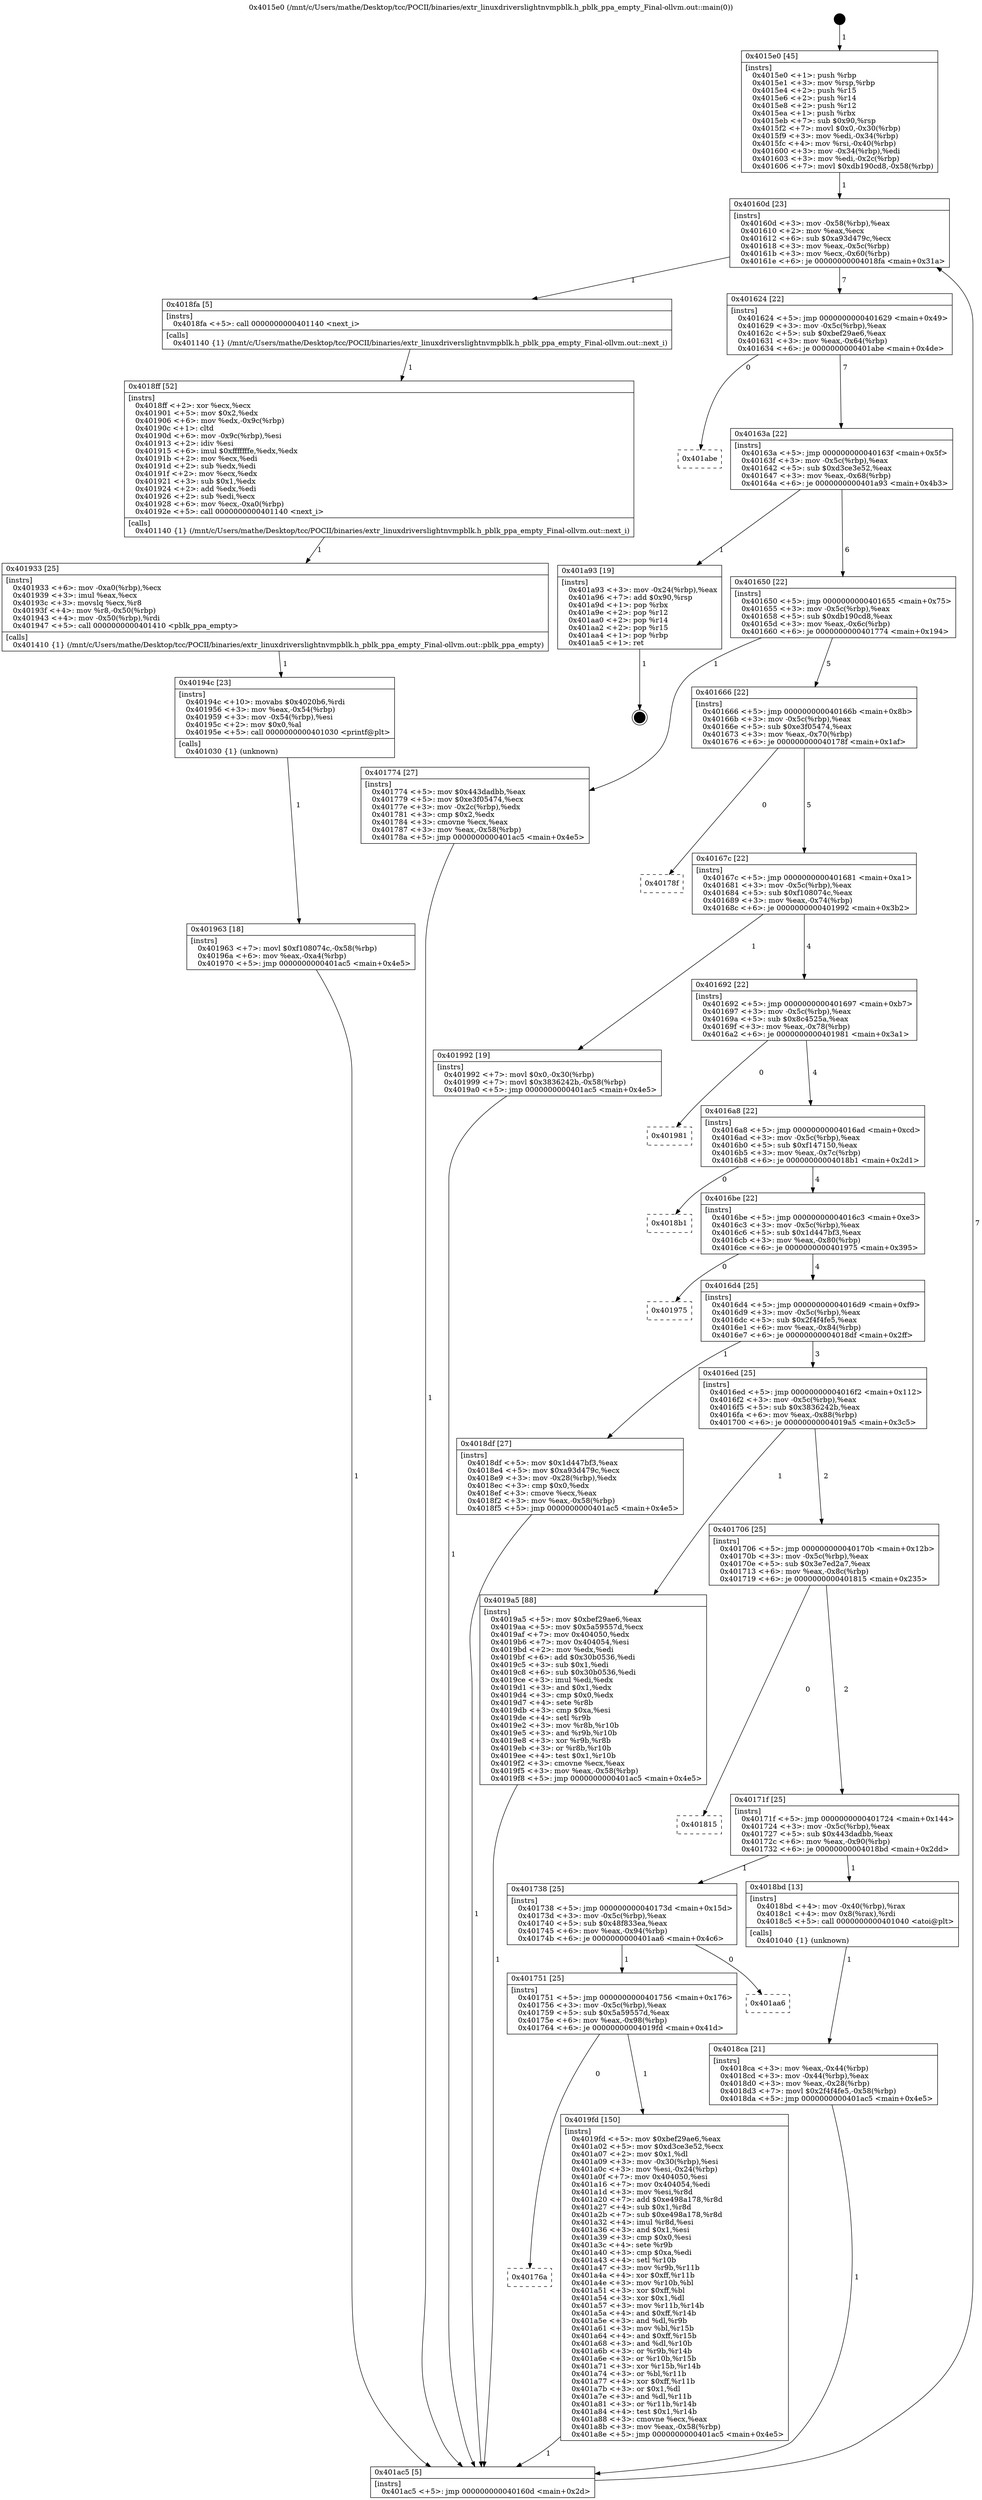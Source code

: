 digraph "0x4015e0" {
  label = "0x4015e0 (/mnt/c/Users/mathe/Desktop/tcc/POCII/binaries/extr_linuxdriverslightnvmpblk.h_pblk_ppa_empty_Final-ollvm.out::main(0))"
  labelloc = "t"
  node[shape=record]

  Entry [label="",width=0.3,height=0.3,shape=circle,fillcolor=black,style=filled]
  "0x40160d" [label="{
     0x40160d [23]\l
     | [instrs]\l
     &nbsp;&nbsp;0x40160d \<+3\>: mov -0x58(%rbp),%eax\l
     &nbsp;&nbsp;0x401610 \<+2\>: mov %eax,%ecx\l
     &nbsp;&nbsp;0x401612 \<+6\>: sub $0xa93d479c,%ecx\l
     &nbsp;&nbsp;0x401618 \<+3\>: mov %eax,-0x5c(%rbp)\l
     &nbsp;&nbsp;0x40161b \<+3\>: mov %ecx,-0x60(%rbp)\l
     &nbsp;&nbsp;0x40161e \<+6\>: je 00000000004018fa \<main+0x31a\>\l
  }"]
  "0x4018fa" [label="{
     0x4018fa [5]\l
     | [instrs]\l
     &nbsp;&nbsp;0x4018fa \<+5\>: call 0000000000401140 \<next_i\>\l
     | [calls]\l
     &nbsp;&nbsp;0x401140 \{1\} (/mnt/c/Users/mathe/Desktop/tcc/POCII/binaries/extr_linuxdriverslightnvmpblk.h_pblk_ppa_empty_Final-ollvm.out::next_i)\l
  }"]
  "0x401624" [label="{
     0x401624 [22]\l
     | [instrs]\l
     &nbsp;&nbsp;0x401624 \<+5\>: jmp 0000000000401629 \<main+0x49\>\l
     &nbsp;&nbsp;0x401629 \<+3\>: mov -0x5c(%rbp),%eax\l
     &nbsp;&nbsp;0x40162c \<+5\>: sub $0xbef29ae6,%eax\l
     &nbsp;&nbsp;0x401631 \<+3\>: mov %eax,-0x64(%rbp)\l
     &nbsp;&nbsp;0x401634 \<+6\>: je 0000000000401abe \<main+0x4de\>\l
  }"]
  Exit [label="",width=0.3,height=0.3,shape=circle,fillcolor=black,style=filled,peripheries=2]
  "0x401abe" [label="{
     0x401abe\l
  }", style=dashed]
  "0x40163a" [label="{
     0x40163a [22]\l
     | [instrs]\l
     &nbsp;&nbsp;0x40163a \<+5\>: jmp 000000000040163f \<main+0x5f\>\l
     &nbsp;&nbsp;0x40163f \<+3\>: mov -0x5c(%rbp),%eax\l
     &nbsp;&nbsp;0x401642 \<+5\>: sub $0xd3ce3e52,%eax\l
     &nbsp;&nbsp;0x401647 \<+3\>: mov %eax,-0x68(%rbp)\l
     &nbsp;&nbsp;0x40164a \<+6\>: je 0000000000401a93 \<main+0x4b3\>\l
  }"]
  "0x40176a" [label="{
     0x40176a\l
  }", style=dashed]
  "0x401a93" [label="{
     0x401a93 [19]\l
     | [instrs]\l
     &nbsp;&nbsp;0x401a93 \<+3\>: mov -0x24(%rbp),%eax\l
     &nbsp;&nbsp;0x401a96 \<+7\>: add $0x90,%rsp\l
     &nbsp;&nbsp;0x401a9d \<+1\>: pop %rbx\l
     &nbsp;&nbsp;0x401a9e \<+2\>: pop %r12\l
     &nbsp;&nbsp;0x401aa0 \<+2\>: pop %r14\l
     &nbsp;&nbsp;0x401aa2 \<+2\>: pop %r15\l
     &nbsp;&nbsp;0x401aa4 \<+1\>: pop %rbp\l
     &nbsp;&nbsp;0x401aa5 \<+1\>: ret\l
  }"]
  "0x401650" [label="{
     0x401650 [22]\l
     | [instrs]\l
     &nbsp;&nbsp;0x401650 \<+5\>: jmp 0000000000401655 \<main+0x75\>\l
     &nbsp;&nbsp;0x401655 \<+3\>: mov -0x5c(%rbp),%eax\l
     &nbsp;&nbsp;0x401658 \<+5\>: sub $0xdb190cd8,%eax\l
     &nbsp;&nbsp;0x40165d \<+3\>: mov %eax,-0x6c(%rbp)\l
     &nbsp;&nbsp;0x401660 \<+6\>: je 0000000000401774 \<main+0x194\>\l
  }"]
  "0x4019fd" [label="{
     0x4019fd [150]\l
     | [instrs]\l
     &nbsp;&nbsp;0x4019fd \<+5\>: mov $0xbef29ae6,%eax\l
     &nbsp;&nbsp;0x401a02 \<+5\>: mov $0xd3ce3e52,%ecx\l
     &nbsp;&nbsp;0x401a07 \<+2\>: mov $0x1,%dl\l
     &nbsp;&nbsp;0x401a09 \<+3\>: mov -0x30(%rbp),%esi\l
     &nbsp;&nbsp;0x401a0c \<+3\>: mov %esi,-0x24(%rbp)\l
     &nbsp;&nbsp;0x401a0f \<+7\>: mov 0x404050,%esi\l
     &nbsp;&nbsp;0x401a16 \<+7\>: mov 0x404054,%edi\l
     &nbsp;&nbsp;0x401a1d \<+3\>: mov %esi,%r8d\l
     &nbsp;&nbsp;0x401a20 \<+7\>: add $0xe498a178,%r8d\l
     &nbsp;&nbsp;0x401a27 \<+4\>: sub $0x1,%r8d\l
     &nbsp;&nbsp;0x401a2b \<+7\>: sub $0xe498a178,%r8d\l
     &nbsp;&nbsp;0x401a32 \<+4\>: imul %r8d,%esi\l
     &nbsp;&nbsp;0x401a36 \<+3\>: and $0x1,%esi\l
     &nbsp;&nbsp;0x401a39 \<+3\>: cmp $0x0,%esi\l
     &nbsp;&nbsp;0x401a3c \<+4\>: sete %r9b\l
     &nbsp;&nbsp;0x401a40 \<+3\>: cmp $0xa,%edi\l
     &nbsp;&nbsp;0x401a43 \<+4\>: setl %r10b\l
     &nbsp;&nbsp;0x401a47 \<+3\>: mov %r9b,%r11b\l
     &nbsp;&nbsp;0x401a4a \<+4\>: xor $0xff,%r11b\l
     &nbsp;&nbsp;0x401a4e \<+3\>: mov %r10b,%bl\l
     &nbsp;&nbsp;0x401a51 \<+3\>: xor $0xff,%bl\l
     &nbsp;&nbsp;0x401a54 \<+3\>: xor $0x1,%dl\l
     &nbsp;&nbsp;0x401a57 \<+3\>: mov %r11b,%r14b\l
     &nbsp;&nbsp;0x401a5a \<+4\>: and $0xff,%r14b\l
     &nbsp;&nbsp;0x401a5e \<+3\>: and %dl,%r9b\l
     &nbsp;&nbsp;0x401a61 \<+3\>: mov %bl,%r15b\l
     &nbsp;&nbsp;0x401a64 \<+4\>: and $0xff,%r15b\l
     &nbsp;&nbsp;0x401a68 \<+3\>: and %dl,%r10b\l
     &nbsp;&nbsp;0x401a6b \<+3\>: or %r9b,%r14b\l
     &nbsp;&nbsp;0x401a6e \<+3\>: or %r10b,%r15b\l
     &nbsp;&nbsp;0x401a71 \<+3\>: xor %r15b,%r14b\l
     &nbsp;&nbsp;0x401a74 \<+3\>: or %bl,%r11b\l
     &nbsp;&nbsp;0x401a77 \<+4\>: xor $0xff,%r11b\l
     &nbsp;&nbsp;0x401a7b \<+3\>: or $0x1,%dl\l
     &nbsp;&nbsp;0x401a7e \<+3\>: and %dl,%r11b\l
     &nbsp;&nbsp;0x401a81 \<+3\>: or %r11b,%r14b\l
     &nbsp;&nbsp;0x401a84 \<+4\>: test $0x1,%r14b\l
     &nbsp;&nbsp;0x401a88 \<+3\>: cmovne %ecx,%eax\l
     &nbsp;&nbsp;0x401a8b \<+3\>: mov %eax,-0x58(%rbp)\l
     &nbsp;&nbsp;0x401a8e \<+5\>: jmp 0000000000401ac5 \<main+0x4e5\>\l
  }"]
  "0x401774" [label="{
     0x401774 [27]\l
     | [instrs]\l
     &nbsp;&nbsp;0x401774 \<+5\>: mov $0x443dadbb,%eax\l
     &nbsp;&nbsp;0x401779 \<+5\>: mov $0xe3f05474,%ecx\l
     &nbsp;&nbsp;0x40177e \<+3\>: mov -0x2c(%rbp),%edx\l
     &nbsp;&nbsp;0x401781 \<+3\>: cmp $0x2,%edx\l
     &nbsp;&nbsp;0x401784 \<+3\>: cmovne %ecx,%eax\l
     &nbsp;&nbsp;0x401787 \<+3\>: mov %eax,-0x58(%rbp)\l
     &nbsp;&nbsp;0x40178a \<+5\>: jmp 0000000000401ac5 \<main+0x4e5\>\l
  }"]
  "0x401666" [label="{
     0x401666 [22]\l
     | [instrs]\l
     &nbsp;&nbsp;0x401666 \<+5\>: jmp 000000000040166b \<main+0x8b\>\l
     &nbsp;&nbsp;0x40166b \<+3\>: mov -0x5c(%rbp),%eax\l
     &nbsp;&nbsp;0x40166e \<+5\>: sub $0xe3f05474,%eax\l
     &nbsp;&nbsp;0x401673 \<+3\>: mov %eax,-0x70(%rbp)\l
     &nbsp;&nbsp;0x401676 \<+6\>: je 000000000040178f \<main+0x1af\>\l
  }"]
  "0x401ac5" [label="{
     0x401ac5 [5]\l
     | [instrs]\l
     &nbsp;&nbsp;0x401ac5 \<+5\>: jmp 000000000040160d \<main+0x2d\>\l
  }"]
  "0x4015e0" [label="{
     0x4015e0 [45]\l
     | [instrs]\l
     &nbsp;&nbsp;0x4015e0 \<+1\>: push %rbp\l
     &nbsp;&nbsp;0x4015e1 \<+3\>: mov %rsp,%rbp\l
     &nbsp;&nbsp;0x4015e4 \<+2\>: push %r15\l
     &nbsp;&nbsp;0x4015e6 \<+2\>: push %r14\l
     &nbsp;&nbsp;0x4015e8 \<+2\>: push %r12\l
     &nbsp;&nbsp;0x4015ea \<+1\>: push %rbx\l
     &nbsp;&nbsp;0x4015eb \<+7\>: sub $0x90,%rsp\l
     &nbsp;&nbsp;0x4015f2 \<+7\>: movl $0x0,-0x30(%rbp)\l
     &nbsp;&nbsp;0x4015f9 \<+3\>: mov %edi,-0x34(%rbp)\l
     &nbsp;&nbsp;0x4015fc \<+4\>: mov %rsi,-0x40(%rbp)\l
     &nbsp;&nbsp;0x401600 \<+3\>: mov -0x34(%rbp),%edi\l
     &nbsp;&nbsp;0x401603 \<+3\>: mov %edi,-0x2c(%rbp)\l
     &nbsp;&nbsp;0x401606 \<+7\>: movl $0xdb190cd8,-0x58(%rbp)\l
  }"]
  "0x401751" [label="{
     0x401751 [25]\l
     | [instrs]\l
     &nbsp;&nbsp;0x401751 \<+5\>: jmp 0000000000401756 \<main+0x176\>\l
     &nbsp;&nbsp;0x401756 \<+3\>: mov -0x5c(%rbp),%eax\l
     &nbsp;&nbsp;0x401759 \<+5\>: sub $0x5a59557d,%eax\l
     &nbsp;&nbsp;0x40175e \<+6\>: mov %eax,-0x98(%rbp)\l
     &nbsp;&nbsp;0x401764 \<+6\>: je 00000000004019fd \<main+0x41d\>\l
  }"]
  "0x40178f" [label="{
     0x40178f\l
  }", style=dashed]
  "0x40167c" [label="{
     0x40167c [22]\l
     | [instrs]\l
     &nbsp;&nbsp;0x40167c \<+5\>: jmp 0000000000401681 \<main+0xa1\>\l
     &nbsp;&nbsp;0x401681 \<+3\>: mov -0x5c(%rbp),%eax\l
     &nbsp;&nbsp;0x401684 \<+5\>: sub $0xf108074c,%eax\l
     &nbsp;&nbsp;0x401689 \<+3\>: mov %eax,-0x74(%rbp)\l
     &nbsp;&nbsp;0x40168c \<+6\>: je 0000000000401992 \<main+0x3b2\>\l
  }"]
  "0x401aa6" [label="{
     0x401aa6\l
  }", style=dashed]
  "0x401992" [label="{
     0x401992 [19]\l
     | [instrs]\l
     &nbsp;&nbsp;0x401992 \<+7\>: movl $0x0,-0x30(%rbp)\l
     &nbsp;&nbsp;0x401999 \<+7\>: movl $0x3836242b,-0x58(%rbp)\l
     &nbsp;&nbsp;0x4019a0 \<+5\>: jmp 0000000000401ac5 \<main+0x4e5\>\l
  }"]
  "0x401692" [label="{
     0x401692 [22]\l
     | [instrs]\l
     &nbsp;&nbsp;0x401692 \<+5\>: jmp 0000000000401697 \<main+0xb7\>\l
     &nbsp;&nbsp;0x401697 \<+3\>: mov -0x5c(%rbp),%eax\l
     &nbsp;&nbsp;0x40169a \<+5\>: sub $0x8c4525a,%eax\l
     &nbsp;&nbsp;0x40169f \<+3\>: mov %eax,-0x78(%rbp)\l
     &nbsp;&nbsp;0x4016a2 \<+6\>: je 0000000000401981 \<main+0x3a1\>\l
  }"]
  "0x401963" [label="{
     0x401963 [18]\l
     | [instrs]\l
     &nbsp;&nbsp;0x401963 \<+7\>: movl $0xf108074c,-0x58(%rbp)\l
     &nbsp;&nbsp;0x40196a \<+6\>: mov %eax,-0xa4(%rbp)\l
     &nbsp;&nbsp;0x401970 \<+5\>: jmp 0000000000401ac5 \<main+0x4e5\>\l
  }"]
  "0x401981" [label="{
     0x401981\l
  }", style=dashed]
  "0x4016a8" [label="{
     0x4016a8 [22]\l
     | [instrs]\l
     &nbsp;&nbsp;0x4016a8 \<+5\>: jmp 00000000004016ad \<main+0xcd\>\l
     &nbsp;&nbsp;0x4016ad \<+3\>: mov -0x5c(%rbp),%eax\l
     &nbsp;&nbsp;0x4016b0 \<+5\>: sub $0xf147150,%eax\l
     &nbsp;&nbsp;0x4016b5 \<+3\>: mov %eax,-0x7c(%rbp)\l
     &nbsp;&nbsp;0x4016b8 \<+6\>: je 00000000004018b1 \<main+0x2d1\>\l
  }"]
  "0x40194c" [label="{
     0x40194c [23]\l
     | [instrs]\l
     &nbsp;&nbsp;0x40194c \<+10\>: movabs $0x4020b6,%rdi\l
     &nbsp;&nbsp;0x401956 \<+3\>: mov %eax,-0x54(%rbp)\l
     &nbsp;&nbsp;0x401959 \<+3\>: mov -0x54(%rbp),%esi\l
     &nbsp;&nbsp;0x40195c \<+2\>: mov $0x0,%al\l
     &nbsp;&nbsp;0x40195e \<+5\>: call 0000000000401030 \<printf@plt\>\l
     | [calls]\l
     &nbsp;&nbsp;0x401030 \{1\} (unknown)\l
  }"]
  "0x4018b1" [label="{
     0x4018b1\l
  }", style=dashed]
  "0x4016be" [label="{
     0x4016be [22]\l
     | [instrs]\l
     &nbsp;&nbsp;0x4016be \<+5\>: jmp 00000000004016c3 \<main+0xe3\>\l
     &nbsp;&nbsp;0x4016c3 \<+3\>: mov -0x5c(%rbp),%eax\l
     &nbsp;&nbsp;0x4016c6 \<+5\>: sub $0x1d447bf3,%eax\l
     &nbsp;&nbsp;0x4016cb \<+3\>: mov %eax,-0x80(%rbp)\l
     &nbsp;&nbsp;0x4016ce \<+6\>: je 0000000000401975 \<main+0x395\>\l
  }"]
  "0x401933" [label="{
     0x401933 [25]\l
     | [instrs]\l
     &nbsp;&nbsp;0x401933 \<+6\>: mov -0xa0(%rbp),%ecx\l
     &nbsp;&nbsp;0x401939 \<+3\>: imul %eax,%ecx\l
     &nbsp;&nbsp;0x40193c \<+3\>: movslq %ecx,%r8\l
     &nbsp;&nbsp;0x40193f \<+4\>: mov %r8,-0x50(%rbp)\l
     &nbsp;&nbsp;0x401943 \<+4\>: mov -0x50(%rbp),%rdi\l
     &nbsp;&nbsp;0x401947 \<+5\>: call 0000000000401410 \<pblk_ppa_empty\>\l
     | [calls]\l
     &nbsp;&nbsp;0x401410 \{1\} (/mnt/c/Users/mathe/Desktop/tcc/POCII/binaries/extr_linuxdriverslightnvmpblk.h_pblk_ppa_empty_Final-ollvm.out::pblk_ppa_empty)\l
  }"]
  "0x401975" [label="{
     0x401975\l
  }", style=dashed]
  "0x4016d4" [label="{
     0x4016d4 [25]\l
     | [instrs]\l
     &nbsp;&nbsp;0x4016d4 \<+5\>: jmp 00000000004016d9 \<main+0xf9\>\l
     &nbsp;&nbsp;0x4016d9 \<+3\>: mov -0x5c(%rbp),%eax\l
     &nbsp;&nbsp;0x4016dc \<+5\>: sub $0x2f4f4fe5,%eax\l
     &nbsp;&nbsp;0x4016e1 \<+6\>: mov %eax,-0x84(%rbp)\l
     &nbsp;&nbsp;0x4016e7 \<+6\>: je 00000000004018df \<main+0x2ff\>\l
  }"]
  "0x4018ff" [label="{
     0x4018ff [52]\l
     | [instrs]\l
     &nbsp;&nbsp;0x4018ff \<+2\>: xor %ecx,%ecx\l
     &nbsp;&nbsp;0x401901 \<+5\>: mov $0x2,%edx\l
     &nbsp;&nbsp;0x401906 \<+6\>: mov %edx,-0x9c(%rbp)\l
     &nbsp;&nbsp;0x40190c \<+1\>: cltd\l
     &nbsp;&nbsp;0x40190d \<+6\>: mov -0x9c(%rbp),%esi\l
     &nbsp;&nbsp;0x401913 \<+2\>: idiv %esi\l
     &nbsp;&nbsp;0x401915 \<+6\>: imul $0xfffffffe,%edx,%edx\l
     &nbsp;&nbsp;0x40191b \<+2\>: mov %ecx,%edi\l
     &nbsp;&nbsp;0x40191d \<+2\>: sub %edx,%edi\l
     &nbsp;&nbsp;0x40191f \<+2\>: mov %ecx,%edx\l
     &nbsp;&nbsp;0x401921 \<+3\>: sub $0x1,%edx\l
     &nbsp;&nbsp;0x401924 \<+2\>: add %edx,%edi\l
     &nbsp;&nbsp;0x401926 \<+2\>: sub %edi,%ecx\l
     &nbsp;&nbsp;0x401928 \<+6\>: mov %ecx,-0xa0(%rbp)\l
     &nbsp;&nbsp;0x40192e \<+5\>: call 0000000000401140 \<next_i\>\l
     | [calls]\l
     &nbsp;&nbsp;0x401140 \{1\} (/mnt/c/Users/mathe/Desktop/tcc/POCII/binaries/extr_linuxdriverslightnvmpblk.h_pblk_ppa_empty_Final-ollvm.out::next_i)\l
  }"]
  "0x4018df" [label="{
     0x4018df [27]\l
     | [instrs]\l
     &nbsp;&nbsp;0x4018df \<+5\>: mov $0x1d447bf3,%eax\l
     &nbsp;&nbsp;0x4018e4 \<+5\>: mov $0xa93d479c,%ecx\l
     &nbsp;&nbsp;0x4018e9 \<+3\>: mov -0x28(%rbp),%edx\l
     &nbsp;&nbsp;0x4018ec \<+3\>: cmp $0x0,%edx\l
     &nbsp;&nbsp;0x4018ef \<+3\>: cmove %ecx,%eax\l
     &nbsp;&nbsp;0x4018f2 \<+3\>: mov %eax,-0x58(%rbp)\l
     &nbsp;&nbsp;0x4018f5 \<+5\>: jmp 0000000000401ac5 \<main+0x4e5\>\l
  }"]
  "0x4016ed" [label="{
     0x4016ed [25]\l
     | [instrs]\l
     &nbsp;&nbsp;0x4016ed \<+5\>: jmp 00000000004016f2 \<main+0x112\>\l
     &nbsp;&nbsp;0x4016f2 \<+3\>: mov -0x5c(%rbp),%eax\l
     &nbsp;&nbsp;0x4016f5 \<+5\>: sub $0x3836242b,%eax\l
     &nbsp;&nbsp;0x4016fa \<+6\>: mov %eax,-0x88(%rbp)\l
     &nbsp;&nbsp;0x401700 \<+6\>: je 00000000004019a5 \<main+0x3c5\>\l
  }"]
  "0x4018ca" [label="{
     0x4018ca [21]\l
     | [instrs]\l
     &nbsp;&nbsp;0x4018ca \<+3\>: mov %eax,-0x44(%rbp)\l
     &nbsp;&nbsp;0x4018cd \<+3\>: mov -0x44(%rbp),%eax\l
     &nbsp;&nbsp;0x4018d0 \<+3\>: mov %eax,-0x28(%rbp)\l
     &nbsp;&nbsp;0x4018d3 \<+7\>: movl $0x2f4f4fe5,-0x58(%rbp)\l
     &nbsp;&nbsp;0x4018da \<+5\>: jmp 0000000000401ac5 \<main+0x4e5\>\l
  }"]
  "0x4019a5" [label="{
     0x4019a5 [88]\l
     | [instrs]\l
     &nbsp;&nbsp;0x4019a5 \<+5\>: mov $0xbef29ae6,%eax\l
     &nbsp;&nbsp;0x4019aa \<+5\>: mov $0x5a59557d,%ecx\l
     &nbsp;&nbsp;0x4019af \<+7\>: mov 0x404050,%edx\l
     &nbsp;&nbsp;0x4019b6 \<+7\>: mov 0x404054,%esi\l
     &nbsp;&nbsp;0x4019bd \<+2\>: mov %edx,%edi\l
     &nbsp;&nbsp;0x4019bf \<+6\>: add $0x30b0536,%edi\l
     &nbsp;&nbsp;0x4019c5 \<+3\>: sub $0x1,%edi\l
     &nbsp;&nbsp;0x4019c8 \<+6\>: sub $0x30b0536,%edi\l
     &nbsp;&nbsp;0x4019ce \<+3\>: imul %edi,%edx\l
     &nbsp;&nbsp;0x4019d1 \<+3\>: and $0x1,%edx\l
     &nbsp;&nbsp;0x4019d4 \<+3\>: cmp $0x0,%edx\l
     &nbsp;&nbsp;0x4019d7 \<+4\>: sete %r8b\l
     &nbsp;&nbsp;0x4019db \<+3\>: cmp $0xa,%esi\l
     &nbsp;&nbsp;0x4019de \<+4\>: setl %r9b\l
     &nbsp;&nbsp;0x4019e2 \<+3\>: mov %r8b,%r10b\l
     &nbsp;&nbsp;0x4019e5 \<+3\>: and %r9b,%r10b\l
     &nbsp;&nbsp;0x4019e8 \<+3\>: xor %r9b,%r8b\l
     &nbsp;&nbsp;0x4019eb \<+3\>: or %r8b,%r10b\l
     &nbsp;&nbsp;0x4019ee \<+4\>: test $0x1,%r10b\l
     &nbsp;&nbsp;0x4019f2 \<+3\>: cmovne %ecx,%eax\l
     &nbsp;&nbsp;0x4019f5 \<+3\>: mov %eax,-0x58(%rbp)\l
     &nbsp;&nbsp;0x4019f8 \<+5\>: jmp 0000000000401ac5 \<main+0x4e5\>\l
  }"]
  "0x401706" [label="{
     0x401706 [25]\l
     | [instrs]\l
     &nbsp;&nbsp;0x401706 \<+5\>: jmp 000000000040170b \<main+0x12b\>\l
     &nbsp;&nbsp;0x40170b \<+3\>: mov -0x5c(%rbp),%eax\l
     &nbsp;&nbsp;0x40170e \<+5\>: sub $0x3e7ed2a7,%eax\l
     &nbsp;&nbsp;0x401713 \<+6\>: mov %eax,-0x8c(%rbp)\l
     &nbsp;&nbsp;0x401719 \<+6\>: je 0000000000401815 \<main+0x235\>\l
  }"]
  "0x401738" [label="{
     0x401738 [25]\l
     | [instrs]\l
     &nbsp;&nbsp;0x401738 \<+5\>: jmp 000000000040173d \<main+0x15d\>\l
     &nbsp;&nbsp;0x40173d \<+3\>: mov -0x5c(%rbp),%eax\l
     &nbsp;&nbsp;0x401740 \<+5\>: sub $0x48f833ea,%eax\l
     &nbsp;&nbsp;0x401745 \<+6\>: mov %eax,-0x94(%rbp)\l
     &nbsp;&nbsp;0x40174b \<+6\>: je 0000000000401aa6 \<main+0x4c6\>\l
  }"]
  "0x401815" [label="{
     0x401815\l
  }", style=dashed]
  "0x40171f" [label="{
     0x40171f [25]\l
     | [instrs]\l
     &nbsp;&nbsp;0x40171f \<+5\>: jmp 0000000000401724 \<main+0x144\>\l
     &nbsp;&nbsp;0x401724 \<+3\>: mov -0x5c(%rbp),%eax\l
     &nbsp;&nbsp;0x401727 \<+5\>: sub $0x443dadbb,%eax\l
     &nbsp;&nbsp;0x40172c \<+6\>: mov %eax,-0x90(%rbp)\l
     &nbsp;&nbsp;0x401732 \<+6\>: je 00000000004018bd \<main+0x2dd\>\l
  }"]
  "0x4018bd" [label="{
     0x4018bd [13]\l
     | [instrs]\l
     &nbsp;&nbsp;0x4018bd \<+4\>: mov -0x40(%rbp),%rax\l
     &nbsp;&nbsp;0x4018c1 \<+4\>: mov 0x8(%rax),%rdi\l
     &nbsp;&nbsp;0x4018c5 \<+5\>: call 0000000000401040 \<atoi@plt\>\l
     | [calls]\l
     &nbsp;&nbsp;0x401040 \{1\} (unknown)\l
  }"]
  Entry -> "0x4015e0" [label=" 1"]
  "0x40160d" -> "0x4018fa" [label=" 1"]
  "0x40160d" -> "0x401624" [label=" 7"]
  "0x401a93" -> Exit [label=" 1"]
  "0x401624" -> "0x401abe" [label=" 0"]
  "0x401624" -> "0x40163a" [label=" 7"]
  "0x4019fd" -> "0x401ac5" [label=" 1"]
  "0x40163a" -> "0x401a93" [label=" 1"]
  "0x40163a" -> "0x401650" [label=" 6"]
  "0x401751" -> "0x40176a" [label=" 0"]
  "0x401650" -> "0x401774" [label=" 1"]
  "0x401650" -> "0x401666" [label=" 5"]
  "0x401774" -> "0x401ac5" [label=" 1"]
  "0x4015e0" -> "0x40160d" [label=" 1"]
  "0x401ac5" -> "0x40160d" [label=" 7"]
  "0x401751" -> "0x4019fd" [label=" 1"]
  "0x401666" -> "0x40178f" [label=" 0"]
  "0x401666" -> "0x40167c" [label=" 5"]
  "0x401738" -> "0x401751" [label=" 1"]
  "0x40167c" -> "0x401992" [label=" 1"]
  "0x40167c" -> "0x401692" [label=" 4"]
  "0x401738" -> "0x401aa6" [label=" 0"]
  "0x401692" -> "0x401981" [label=" 0"]
  "0x401692" -> "0x4016a8" [label=" 4"]
  "0x4019a5" -> "0x401ac5" [label=" 1"]
  "0x4016a8" -> "0x4018b1" [label=" 0"]
  "0x4016a8" -> "0x4016be" [label=" 4"]
  "0x401992" -> "0x401ac5" [label=" 1"]
  "0x4016be" -> "0x401975" [label=" 0"]
  "0x4016be" -> "0x4016d4" [label=" 4"]
  "0x401963" -> "0x401ac5" [label=" 1"]
  "0x4016d4" -> "0x4018df" [label=" 1"]
  "0x4016d4" -> "0x4016ed" [label=" 3"]
  "0x40194c" -> "0x401963" [label=" 1"]
  "0x4016ed" -> "0x4019a5" [label=" 1"]
  "0x4016ed" -> "0x401706" [label=" 2"]
  "0x401933" -> "0x40194c" [label=" 1"]
  "0x401706" -> "0x401815" [label=" 0"]
  "0x401706" -> "0x40171f" [label=" 2"]
  "0x4018ff" -> "0x401933" [label=" 1"]
  "0x40171f" -> "0x4018bd" [label=" 1"]
  "0x40171f" -> "0x401738" [label=" 1"]
  "0x4018bd" -> "0x4018ca" [label=" 1"]
  "0x4018ca" -> "0x401ac5" [label=" 1"]
  "0x4018df" -> "0x401ac5" [label=" 1"]
  "0x4018fa" -> "0x4018ff" [label=" 1"]
}
